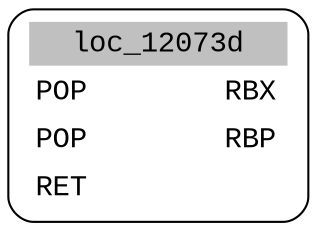 digraph asm_graph {
1941 [
shape="Mrecord" fontname="Courier New"label =<<table border="0" cellborder="0" cellpadding="3"><tr><td align="center" colspan="2" bgcolor="grey">loc_12073d</td></tr><tr><td align="left">POP        RBX</td></tr><tr><td align="left">POP        RBP</td></tr><tr><td align="left">RET        </td></tr></table>> ];
}